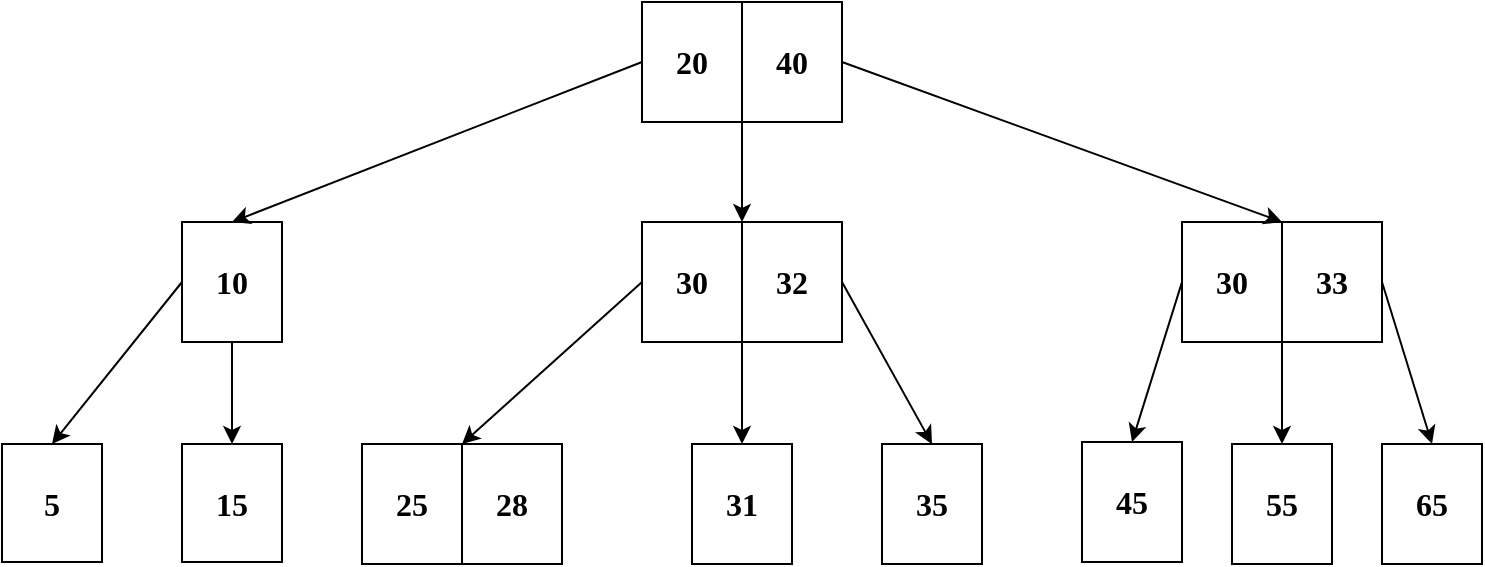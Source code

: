<mxfile version="21.2.8" type="device">
  <diagram name="Page-1" id="IAXWIOkmNZu2zb0PkIBH">
    <mxGraphModel dx="1100" dy="802" grid="1" gridSize="10" guides="1" tooltips="1" connect="1" arrows="1" fold="1" page="1" pageScale="1" pageWidth="827" pageHeight="1169" math="0" shadow="0">
      <root>
        <mxCell id="0" />
        <mxCell id="1" parent="0" />
        <mxCell id="e0AHfCA0yS60ZcqgI1O2-1" value="&lt;b&gt;&lt;font face=&quot;Verdana&quot; style=&quot;font-size: 16px;&quot;&gt;20&lt;/font&gt;&lt;/b&gt;" style="rounded=0;whiteSpace=wrap;html=1;" parent="1" vertex="1">
          <mxGeometry x="350" y="120" width="50" height="60" as="geometry" />
        </mxCell>
        <mxCell id="M8sw6m6zCdYTVuDq78oa-5" style="edgeStyle=orthogonalEdgeStyle;rounded=0;orthogonalLoop=1;jettySize=auto;html=1;exitX=0;exitY=1;exitDx=0;exitDy=0;entryX=0;entryY=0;entryDx=0;entryDy=0;" edge="1" parent="1" source="e0AHfCA0yS60ZcqgI1O2-2" target="e0AHfCA0yS60ZcqgI1O2-18">
          <mxGeometry relative="1" as="geometry" />
        </mxCell>
        <mxCell id="e0AHfCA0yS60ZcqgI1O2-2" value="&lt;b&gt;&lt;font face=&quot;Verdana&quot; style=&quot;font-size: 16px;&quot;&gt;40&lt;/font&gt;&lt;/b&gt;" style="rounded=0;whiteSpace=wrap;html=1;" parent="1" vertex="1">
          <mxGeometry x="400" y="120" width="50" height="60" as="geometry" />
        </mxCell>
        <mxCell id="e0AHfCA0yS60ZcqgI1O2-20" style="edgeStyle=orthogonalEdgeStyle;rounded=0;orthogonalLoop=1;jettySize=auto;html=1;exitX=0.5;exitY=1;exitDx=0;exitDy=0;entryX=0.5;entryY=0;entryDx=0;entryDy=0;" parent="1" source="e0AHfCA0yS60ZcqgI1O2-3" target="e0AHfCA0yS60ZcqgI1O2-5" edge="1">
          <mxGeometry relative="1" as="geometry" />
        </mxCell>
        <mxCell id="e0AHfCA0yS60ZcqgI1O2-3" value="&lt;b&gt;&lt;font face=&quot;Verdana&quot; style=&quot;font-size: 16px;&quot;&gt;10&lt;/font&gt;&lt;/b&gt;" style="rounded=0;whiteSpace=wrap;html=1;" parent="1" vertex="1">
          <mxGeometry x="120" y="230" width="50" height="60" as="geometry" />
        </mxCell>
        <mxCell id="e0AHfCA0yS60ZcqgI1O2-4" value="&lt;b&gt;&lt;font face=&quot;Verdana&quot; style=&quot;font-size: 16px;&quot;&gt;5&lt;/font&gt;&lt;/b&gt;" style="rounded=0;whiteSpace=wrap;html=1;" parent="1" vertex="1">
          <mxGeometry x="30" y="341" width="50" height="59" as="geometry" />
        </mxCell>
        <mxCell id="e0AHfCA0yS60ZcqgI1O2-5" value="&lt;b&gt;&lt;font face=&quot;Verdana&quot; style=&quot;font-size: 16px;&quot;&gt;15&lt;/font&gt;&lt;/b&gt;" style="rounded=0;whiteSpace=wrap;html=1;" parent="1" vertex="1">
          <mxGeometry x="120" y="341" width="50" height="59" as="geometry" />
        </mxCell>
        <mxCell id="e0AHfCA0yS60ZcqgI1O2-6" value="&lt;b&gt;&lt;font face=&quot;Verdana&quot; style=&quot;font-size: 16px;&quot;&gt;30&lt;/font&gt;&lt;/b&gt;" style="rounded=0;whiteSpace=wrap;html=1;" parent="1" vertex="1">
          <mxGeometry x="350" y="230" width="50" height="60" as="geometry" />
        </mxCell>
        <mxCell id="e0AHfCA0yS60ZcqgI1O2-8" value="&lt;b&gt;&lt;font face=&quot;Verdana&quot; style=&quot;font-size: 16px;&quot;&gt;25&lt;/font&gt;&lt;/b&gt;" style="rounded=0;whiteSpace=wrap;html=1;" parent="1" vertex="1">
          <mxGeometry x="210" y="341" width="50" height="60" as="geometry" />
        </mxCell>
        <mxCell id="e0AHfCA0yS60ZcqgI1O2-9" value="&lt;b&gt;&lt;font face=&quot;Verdana&quot; style=&quot;font-size: 16px;&quot;&gt;28&lt;/font&gt;&lt;/b&gt;" style="rounded=0;whiteSpace=wrap;html=1;" parent="1" vertex="1">
          <mxGeometry x="260" y="341" width="50" height="60" as="geometry" />
        </mxCell>
        <mxCell id="e0AHfCA0yS60ZcqgI1O2-13" value="" style="endArrow=classic;html=1;rounded=0;exitX=0;exitY=0.5;exitDx=0;exitDy=0;entryX=0.5;entryY=0;entryDx=0;entryDy=0;" parent="1" source="e0AHfCA0yS60ZcqgI1O2-1" target="e0AHfCA0yS60ZcqgI1O2-3" edge="1">
          <mxGeometry width="50" height="50" relative="1" as="geometry">
            <mxPoint x="240" y="380" as="sourcePoint" />
            <mxPoint x="290" y="330" as="targetPoint" />
          </mxGeometry>
        </mxCell>
        <mxCell id="e0AHfCA0yS60ZcqgI1O2-14" value="&lt;b&gt;&lt;font face=&quot;Verdana&quot; style=&quot;font-size: 16px;&quot;&gt;30&lt;/font&gt;&lt;/b&gt;" style="rounded=0;whiteSpace=wrap;html=1;" parent="1" vertex="1">
          <mxGeometry x="620" y="230" width="50" height="60" as="geometry" />
        </mxCell>
        <mxCell id="e0AHfCA0yS60ZcqgI1O2-15" value="&lt;b&gt;&lt;font face=&quot;Verdana&quot; style=&quot;font-size: 16px;&quot;&gt;33&lt;/font&gt;&lt;/b&gt;" style="rounded=0;whiteSpace=wrap;html=1;" parent="1" vertex="1">
          <mxGeometry x="670" y="230" width="50" height="60" as="geometry" />
        </mxCell>
        <mxCell id="e0AHfCA0yS60ZcqgI1O2-16" value="" style="endArrow=classic;html=1;rounded=0;exitX=1;exitY=0.5;exitDx=0;exitDy=0;entryX=1;entryY=0;entryDx=0;entryDy=0;" parent="1" source="e0AHfCA0yS60ZcqgI1O2-2" target="e0AHfCA0yS60ZcqgI1O2-14" edge="1">
          <mxGeometry width="50" height="50" relative="1" as="geometry">
            <mxPoint x="240" y="380" as="sourcePoint" />
            <mxPoint x="290" y="330" as="targetPoint" />
          </mxGeometry>
        </mxCell>
        <mxCell id="e0AHfCA0yS60ZcqgI1O2-17" value="&lt;b&gt;&lt;font face=&quot;Verdana&quot; style=&quot;font-size: 16px;&quot;&gt;31&lt;/font&gt;&lt;/b&gt;" style="rounded=0;whiteSpace=wrap;html=1;" parent="1" vertex="1">
          <mxGeometry x="375" y="341" width="50" height="60" as="geometry" />
        </mxCell>
        <mxCell id="e0AHfCA0yS60ZcqgI1O2-18" value="&lt;b&gt;&lt;font face=&quot;Verdana&quot; style=&quot;font-size: 16px;&quot;&gt;32&lt;/font&gt;&lt;/b&gt;" style="rounded=0;whiteSpace=wrap;html=1;" parent="1" vertex="1">
          <mxGeometry x="400" y="230" width="50" height="60" as="geometry" />
        </mxCell>
        <mxCell id="e0AHfCA0yS60ZcqgI1O2-21" value="" style="endArrow=classic;html=1;rounded=0;exitX=0;exitY=0.5;exitDx=0;exitDy=0;entryX=0.5;entryY=0;entryDx=0;entryDy=0;" parent="1" source="e0AHfCA0yS60ZcqgI1O2-3" target="e0AHfCA0yS60ZcqgI1O2-4" edge="1">
          <mxGeometry width="50" height="50" relative="1" as="geometry">
            <mxPoint x="240" y="380" as="sourcePoint" />
            <mxPoint x="290" y="330" as="targetPoint" />
          </mxGeometry>
        </mxCell>
        <mxCell id="e0AHfCA0yS60ZcqgI1O2-22" value="" style="endArrow=classic;html=1;rounded=0;exitX=0;exitY=0.5;exitDx=0;exitDy=0;entryX=0;entryY=0;entryDx=0;entryDy=0;" parent="1" source="e0AHfCA0yS60ZcqgI1O2-6" target="e0AHfCA0yS60ZcqgI1O2-9" edge="1">
          <mxGeometry width="50" height="50" relative="1" as="geometry">
            <mxPoint x="270" y="380" as="sourcePoint" />
            <mxPoint x="320" y="330" as="targetPoint" />
          </mxGeometry>
        </mxCell>
        <mxCell id="e0AHfCA0yS60ZcqgI1O2-23" value="&lt;b&gt;&lt;font face=&quot;Verdana&quot; style=&quot;font-size: 16px;&quot;&gt;35&lt;/font&gt;&lt;/b&gt;" style="rounded=0;whiteSpace=wrap;html=1;" parent="1" vertex="1">
          <mxGeometry x="470" y="341" width="50" height="60" as="geometry" />
        </mxCell>
        <mxCell id="e0AHfCA0yS60ZcqgI1O2-25" value="&lt;b&gt;&lt;font face=&quot;Verdana&quot; style=&quot;font-size: 16px;&quot;&gt;45&lt;/font&gt;&lt;/b&gt;" style="rounded=0;whiteSpace=wrap;html=1;" parent="1" vertex="1">
          <mxGeometry x="570" y="340" width="50" height="60" as="geometry" />
        </mxCell>
        <mxCell id="e0AHfCA0yS60ZcqgI1O2-26" value="&lt;b&gt;&lt;font face=&quot;Verdana&quot; style=&quot;font-size: 16px;&quot;&gt;55&lt;/font&gt;&lt;/b&gt;" style="rounded=0;whiteSpace=wrap;html=1;" parent="1" vertex="1">
          <mxGeometry x="645" y="341" width="50" height="60" as="geometry" />
        </mxCell>
        <mxCell id="e0AHfCA0yS60ZcqgI1O2-27" value="&lt;b&gt;&lt;font face=&quot;Verdana&quot; style=&quot;font-size: 16px;&quot;&gt;65&lt;/font&gt;&lt;/b&gt;" style="rounded=0;whiteSpace=wrap;html=1;" parent="1" vertex="1">
          <mxGeometry x="720" y="341" width="50" height="60" as="geometry" />
        </mxCell>
        <mxCell id="e0AHfCA0yS60ZcqgI1O2-28" value="" style="endArrow=classic;html=1;rounded=0;exitX=0;exitY=0.5;exitDx=0;exitDy=0;entryX=0.5;entryY=0;entryDx=0;entryDy=0;" parent="1" source="e0AHfCA0yS60ZcqgI1O2-14" target="e0AHfCA0yS60ZcqgI1O2-25" edge="1">
          <mxGeometry width="50" height="50" relative="1" as="geometry">
            <mxPoint x="440" y="380" as="sourcePoint" />
            <mxPoint x="490" y="330" as="targetPoint" />
          </mxGeometry>
        </mxCell>
        <mxCell id="e0AHfCA0yS60ZcqgI1O2-29" value="" style="endArrow=classic;html=1;rounded=0;exitX=0;exitY=1;exitDx=0;exitDy=0;entryX=0.5;entryY=0;entryDx=0;entryDy=0;" parent="1" source="e0AHfCA0yS60ZcqgI1O2-15" target="e0AHfCA0yS60ZcqgI1O2-26" edge="1">
          <mxGeometry width="50" height="50" relative="1" as="geometry">
            <mxPoint x="440" y="380" as="sourcePoint" />
            <mxPoint x="490" y="330" as="targetPoint" />
          </mxGeometry>
        </mxCell>
        <mxCell id="e0AHfCA0yS60ZcqgI1O2-30" value="" style="endArrow=classic;html=1;rounded=0;exitX=1;exitY=0.5;exitDx=0;exitDy=0;entryX=0.5;entryY=0;entryDx=0;entryDy=0;" parent="1" source="e0AHfCA0yS60ZcqgI1O2-15" target="e0AHfCA0yS60ZcqgI1O2-27" edge="1">
          <mxGeometry width="50" height="50" relative="1" as="geometry">
            <mxPoint x="440" y="380" as="sourcePoint" />
            <mxPoint x="490" y="330" as="targetPoint" />
          </mxGeometry>
        </mxCell>
        <mxCell id="M8sw6m6zCdYTVuDq78oa-3" value="" style="endArrow=classic;html=1;rounded=0;exitX=0;exitY=1;exitDx=0;exitDy=0;" edge="1" parent="1">
          <mxGeometry width="50" height="50" relative="1" as="geometry">
            <mxPoint x="400" y="290" as="sourcePoint" />
            <mxPoint x="400" y="341" as="targetPoint" />
          </mxGeometry>
        </mxCell>
        <mxCell id="M8sw6m6zCdYTVuDq78oa-4" value="" style="endArrow=classic;html=1;rounded=0;exitX=1;exitY=0.5;exitDx=0;exitDy=0;entryX=0.5;entryY=0;entryDx=0;entryDy=0;" edge="1" parent="1" source="e0AHfCA0yS60ZcqgI1O2-18" target="e0AHfCA0yS60ZcqgI1O2-23">
          <mxGeometry width="50" height="50" relative="1" as="geometry">
            <mxPoint x="330" y="430" as="sourcePoint" />
            <mxPoint x="380" y="380" as="targetPoint" />
          </mxGeometry>
        </mxCell>
      </root>
    </mxGraphModel>
  </diagram>
</mxfile>
